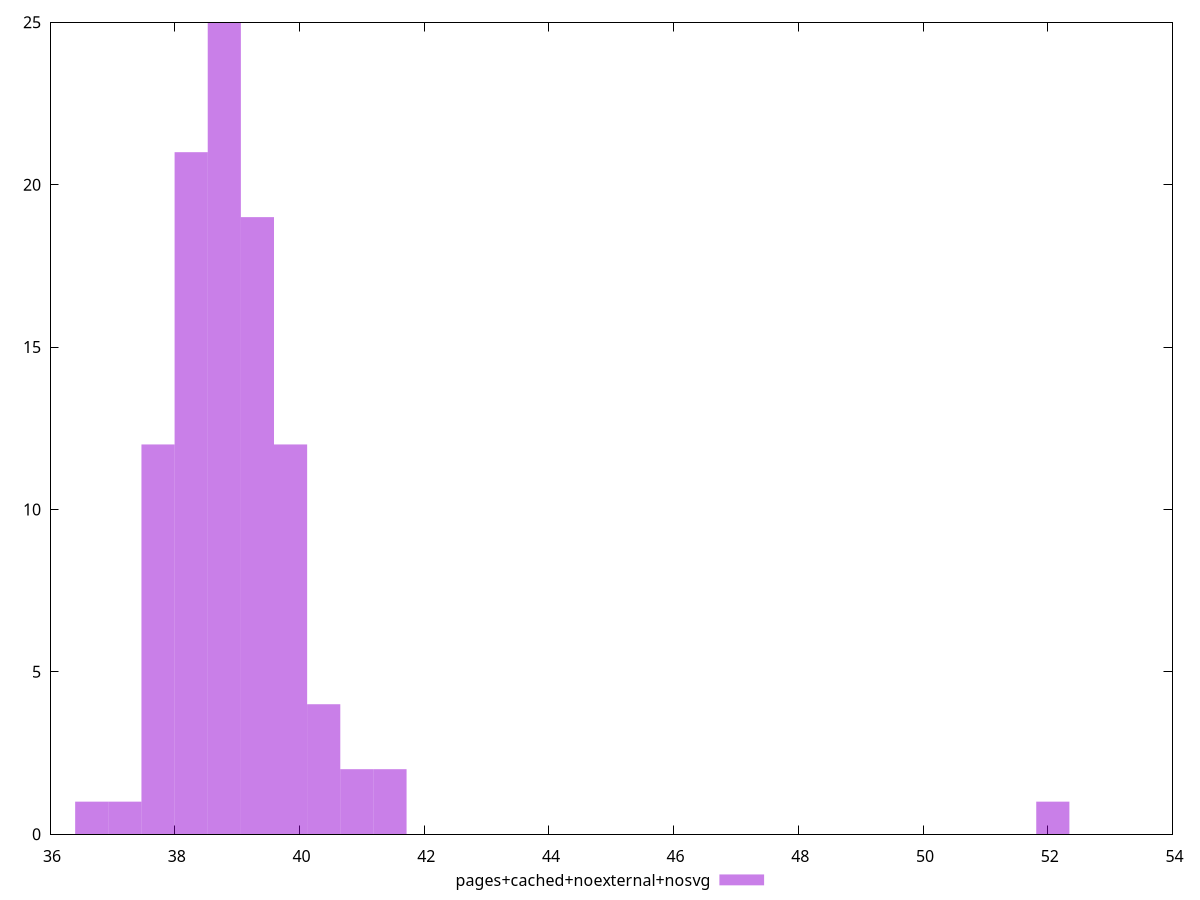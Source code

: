 $_pagesCachedNoexternalNosvg <<EOF
39.326381867583265 19
40.38925705319362 4
39.85781946038844 12
37.73206908916772 12
38.263506681972906 21
38.79494427477808 25
52.08088409490756 1
36.669193903557364 1
40.9206946459988 2
41.452132238803976 2
37.20063149636255 1
EOF
set key outside below
set terminal pngcairo
set output "report_00006_2020-11-02T20-21-41.718Z/bootup-time/pages+cached+noexternal+nosvg//raw_hist.png"
set yrange [0:25]
set boxwidth 0.5314375928051792
set style fill transparent solid 0.5 noborder
plot $_pagesCachedNoexternalNosvg title "pages+cached+noexternal+nosvg" with boxes ,